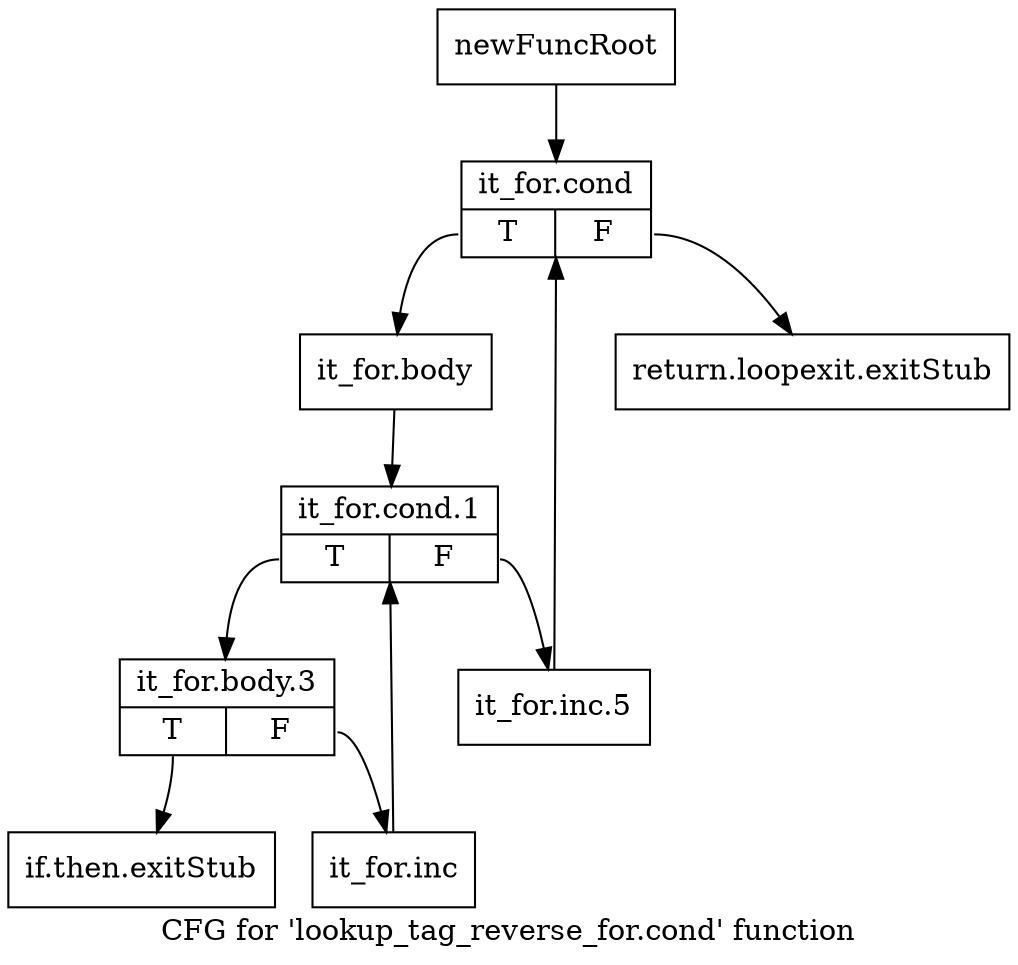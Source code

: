 digraph "CFG for 'lookup_tag_reverse_for.cond' function" {
	label="CFG for 'lookup_tag_reverse_for.cond' function";

	Node0xa0053e0 [shape=record,label="{newFuncRoot}"];
	Node0xa0053e0 -> Node0xa005910;
	Node0xa005870 [shape=record,label="{return.loopexit.exitStub}"];
	Node0xa0058c0 [shape=record,label="{if.then.exitStub}"];
	Node0xa005910 [shape=record,label="{it_for.cond|{<s0>T|<s1>F}}"];
	Node0xa005910:s0 -> Node0xa005960;
	Node0xa005910:s1 -> Node0xa005870;
	Node0xa005960 [shape=record,label="{it_for.body}"];
	Node0xa005960 -> Node0xa0059b0;
	Node0xa0059b0 [shape=record,label="{it_for.cond.1|{<s0>T|<s1>F}}"];
	Node0xa0059b0:s0 -> Node0xa005a50;
	Node0xa0059b0:s1 -> Node0xa005a00;
	Node0xa005a00 [shape=record,label="{it_for.inc.5}"];
	Node0xa005a00 -> Node0xa005910;
	Node0xa005a50 [shape=record,label="{it_for.body.3|{<s0>T|<s1>F}}"];
	Node0xa005a50:s0 -> Node0xa0058c0;
	Node0xa005a50:s1 -> Node0xa005aa0;
	Node0xa005aa0 [shape=record,label="{it_for.inc}"];
	Node0xa005aa0 -> Node0xa0059b0;
}
